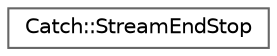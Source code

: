 digraph "Graphical Class Hierarchy"
{
 // LATEX_PDF_SIZE
  bgcolor="transparent";
  edge [fontname=Helvetica,fontsize=10,labelfontname=Helvetica,labelfontsize=10];
  node [fontname=Helvetica,fontsize=10,shape=box,height=0.2,width=0.4];
  rankdir="LR";
  Node0 [id="Node000000",label="Catch::StreamEndStop",height=0.2,width=0.4,color="grey40", fillcolor="white", style="filled",URL="$struct_catch_1_1_stream_end_stop.html",tooltip=" "];
}
